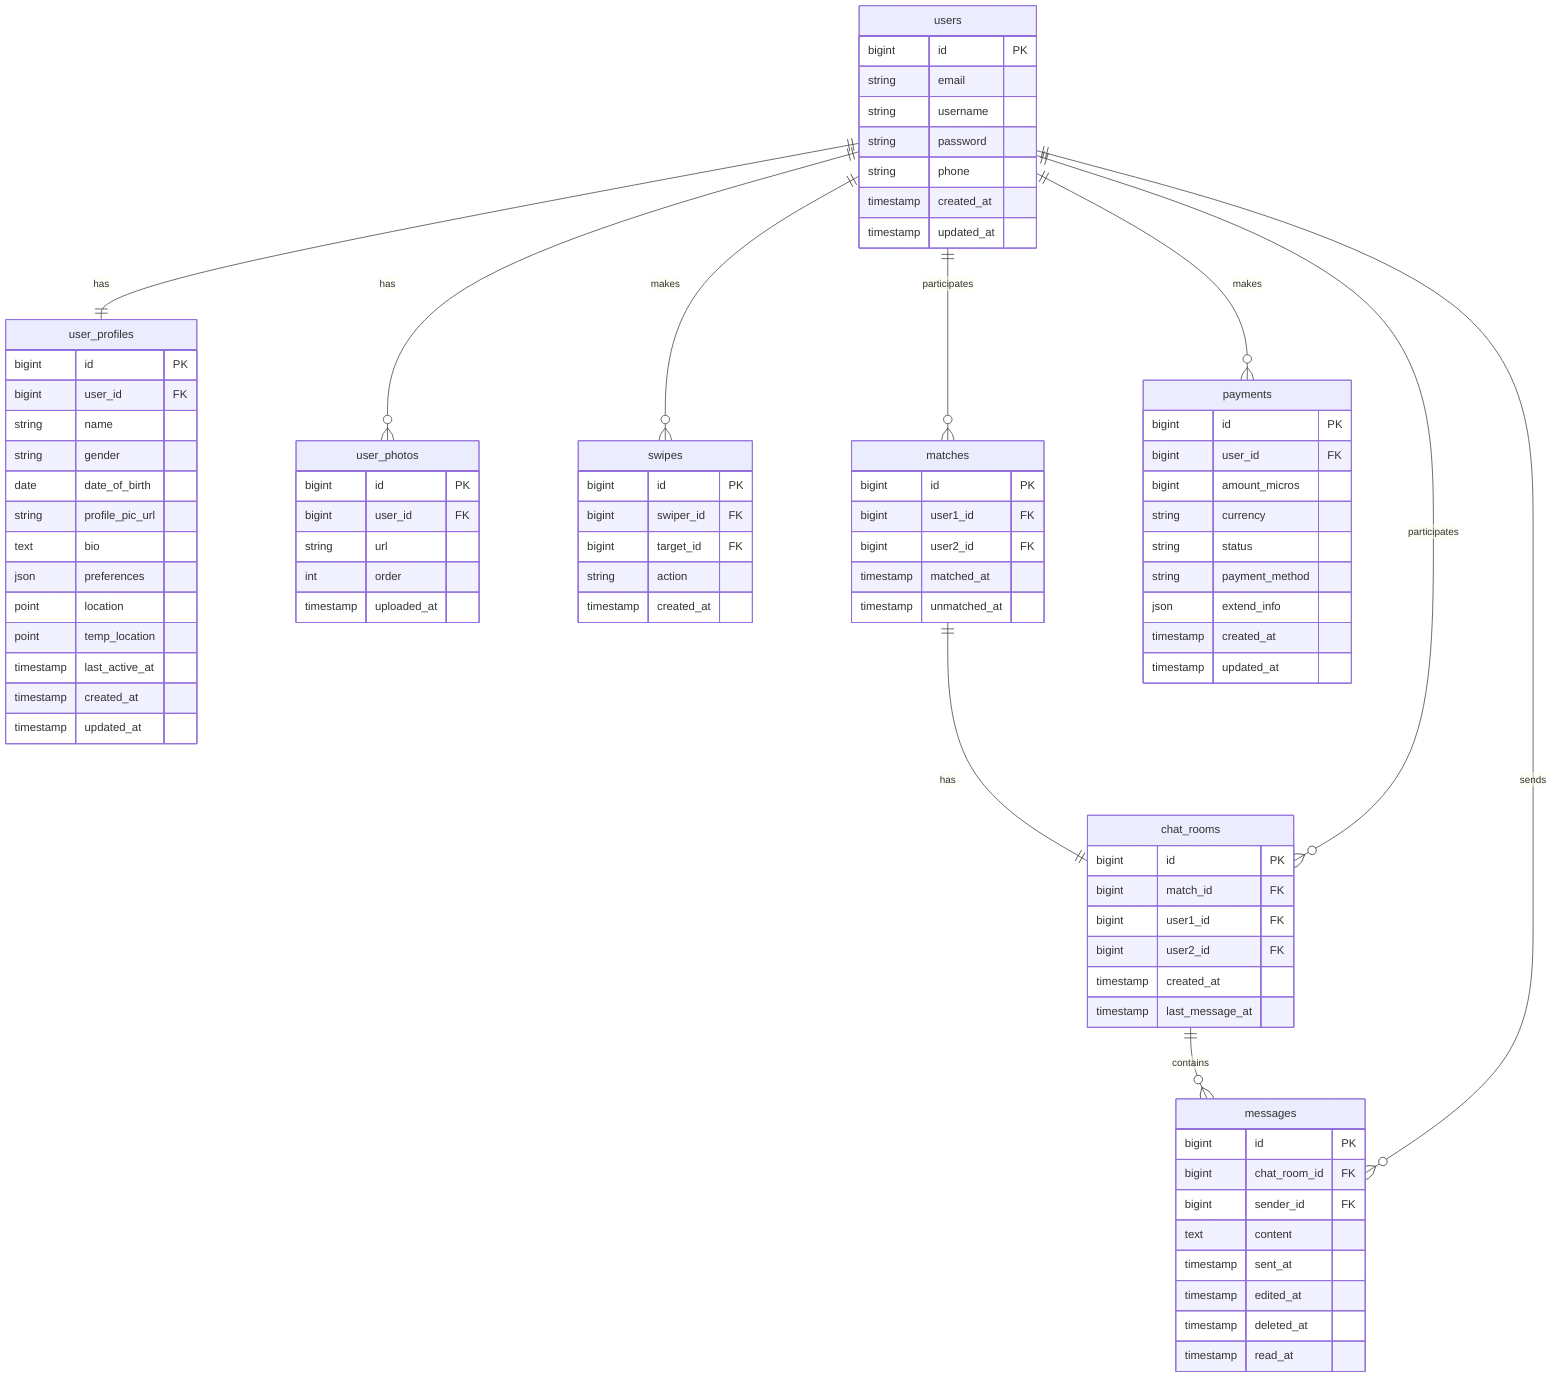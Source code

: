erDiagram
    users {
        bigint id PK
        string email
        string username
        string password
        string phone
        timestamp created_at
        timestamp updated_at
    }

    user_profiles {
        bigint id PK
        bigint user_id FK
        string name
        string gender
        date date_of_birth
        string profile_pic_url
        text bio
        json preferences
        point location
        point temp_location
        timestamp last_active_at
        timestamp created_at
        timestamp updated_at
    }

    user_photos {
        bigint id PK
        bigint user_id FK
        string url
        int order
        timestamp uploaded_at
    }

    swipes {
        bigint id PK
        bigint swiper_id FK
        bigint target_id FK
        string action
        timestamp created_at
    }

    matches {
        bigint id PK
        bigint user1_id FK
        bigint user2_id FK
        timestamp matched_at
        timestamp unmatched_at
    }

    chat_rooms {
        bigint id PK
        bigint match_id FK
        bigint user1_id FK
        bigint user2_id FK
        timestamp created_at
        timestamp last_message_at
    }

    messages {
        bigint id PK
        bigint chat_room_id FK
        bigint sender_id FK
        text content
        timestamp sent_at
        timestamp edited_at
        timestamp deleted_at
        timestamp read_at
    }

    payments {
        bigint id PK
        bigint user_id FK
        bigint amount_micros
        string currency
        string status
        string payment_method
        json extend_info
        timestamp created_at
        timestamp updated_at
    }

    users ||--|| user_profiles : "has"
    users ||--o{ user_photos : "has"
    users ||--o{ swipes : "makes"
    users ||--o{ matches : "participates"
    matches ||--|| chat_rooms : "has"
    chat_rooms ||--o{ messages : "contains"
    users ||--o{ chat_rooms : "participates"
    users ||--o{ messages : "sends"
    users ||--o{ payments : "makes"